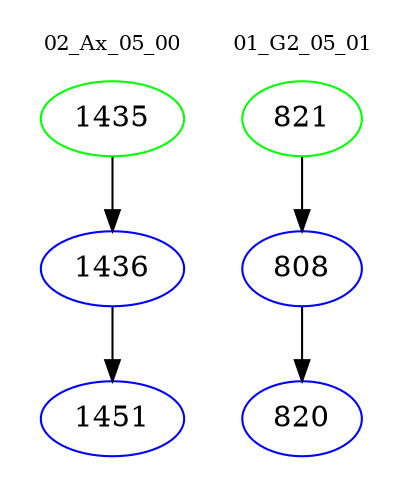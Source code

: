 digraph{
subgraph cluster_0 {
color = white
label = "02_Ax_05_00";
fontsize=10;
T0_1435 [label="1435", color="green"]
T0_1435 -> T0_1436 [color="black"]
T0_1436 [label="1436", color="blue"]
T0_1436 -> T0_1451 [color="black"]
T0_1451 [label="1451", color="blue"]
}
subgraph cluster_1 {
color = white
label = "01_G2_05_01";
fontsize=10;
T1_821 [label="821", color="green"]
T1_821 -> T1_808 [color="black"]
T1_808 [label="808", color="blue"]
T1_808 -> T1_820 [color="black"]
T1_820 [label="820", color="blue"]
}
}
